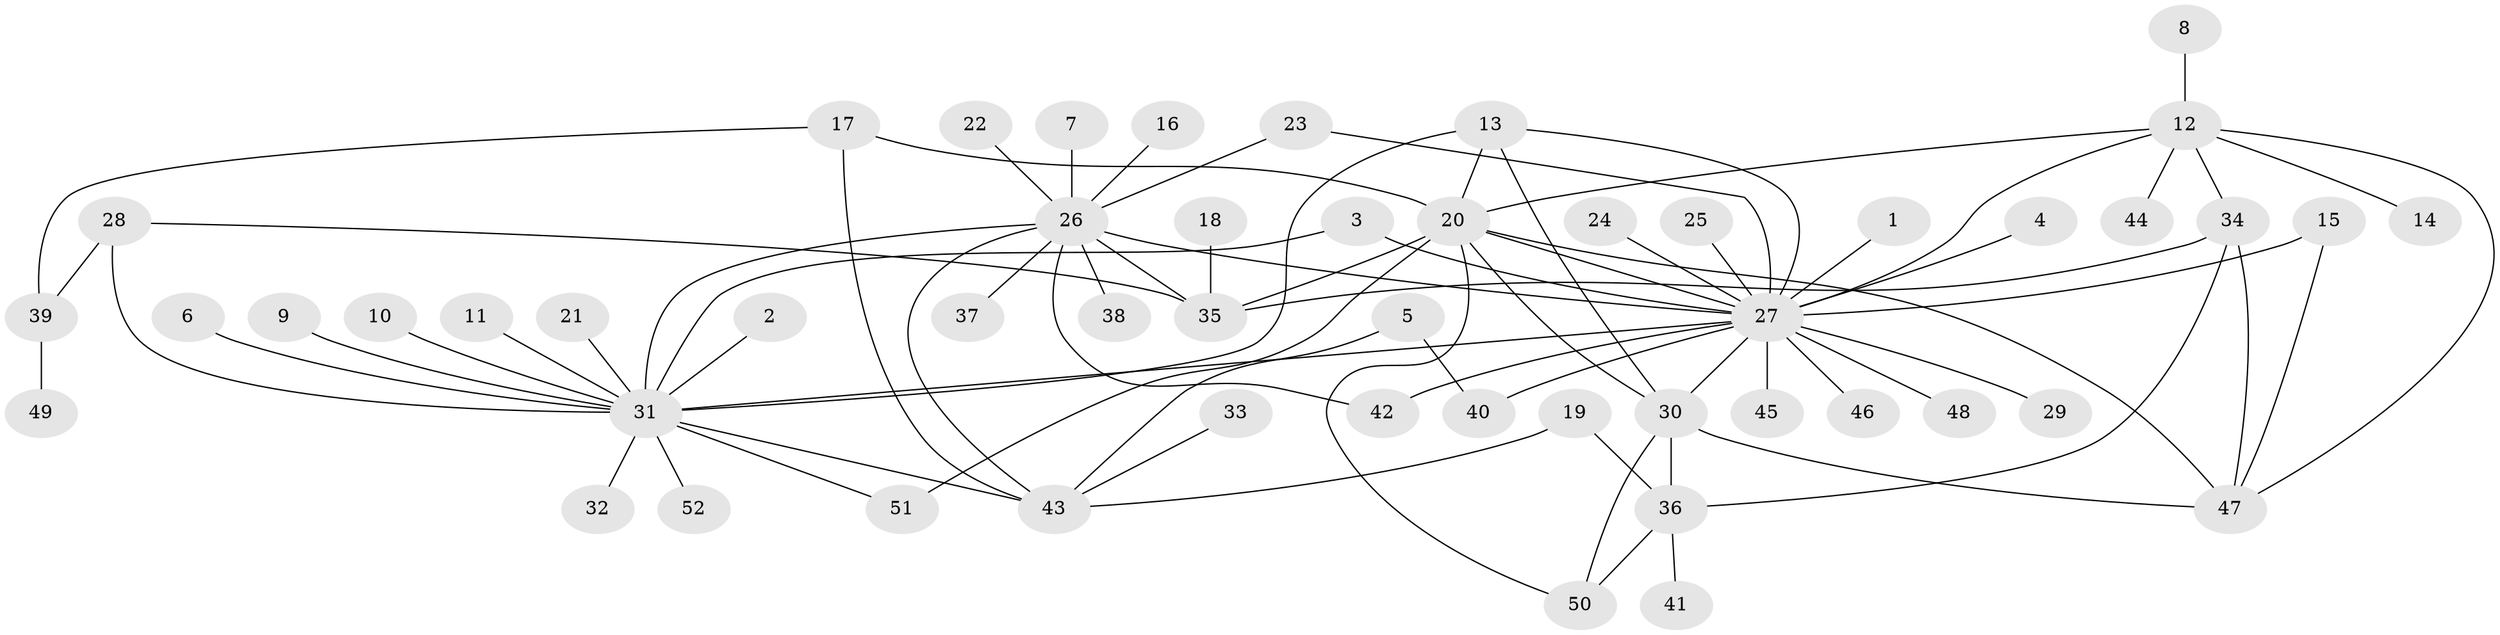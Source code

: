 // original degree distribution, {1: 0.5581395348837209, 26: 0.007751937984496124, 20: 0.007751937984496124, 2: 0.17054263565891473, 14: 0.007751937984496124, 6: 0.031007751937984496, 7: 0.007751937984496124, 5: 0.03875968992248062, 3: 0.09302325581395349, 9: 0.015503875968992248, 8: 0.015503875968992248, 4: 0.046511627906976744}
// Generated by graph-tools (version 1.1) at 2025/36/03/04/25 23:36:48]
// undirected, 52 vertices, 76 edges
graph export_dot {
  node [color=gray90,style=filled];
  1;
  2;
  3;
  4;
  5;
  6;
  7;
  8;
  9;
  10;
  11;
  12;
  13;
  14;
  15;
  16;
  17;
  18;
  19;
  20;
  21;
  22;
  23;
  24;
  25;
  26;
  27;
  28;
  29;
  30;
  31;
  32;
  33;
  34;
  35;
  36;
  37;
  38;
  39;
  40;
  41;
  42;
  43;
  44;
  45;
  46;
  47;
  48;
  49;
  50;
  51;
  52;
  1 -- 27 [weight=1.0];
  2 -- 31 [weight=1.0];
  3 -- 27 [weight=1.0];
  3 -- 31 [weight=1.0];
  4 -- 27 [weight=1.0];
  5 -- 40 [weight=1.0];
  5 -- 43 [weight=1.0];
  6 -- 31 [weight=1.0];
  7 -- 26 [weight=1.0];
  8 -- 12 [weight=1.0];
  9 -- 31 [weight=1.0];
  10 -- 31 [weight=1.0];
  11 -- 31 [weight=1.0];
  12 -- 14 [weight=1.0];
  12 -- 20 [weight=1.0];
  12 -- 27 [weight=2.0];
  12 -- 34 [weight=2.0];
  12 -- 44 [weight=1.0];
  12 -- 47 [weight=1.0];
  13 -- 20 [weight=1.0];
  13 -- 27 [weight=1.0];
  13 -- 30 [weight=1.0];
  13 -- 31 [weight=1.0];
  15 -- 27 [weight=1.0];
  15 -- 47 [weight=1.0];
  16 -- 26 [weight=1.0];
  17 -- 20 [weight=1.0];
  17 -- 39 [weight=1.0];
  17 -- 43 [weight=1.0];
  18 -- 35 [weight=1.0];
  19 -- 36 [weight=1.0];
  19 -- 43 [weight=1.0];
  20 -- 27 [weight=2.0];
  20 -- 30 [weight=1.0];
  20 -- 35 [weight=1.0];
  20 -- 47 [weight=2.0];
  20 -- 50 [weight=1.0];
  20 -- 51 [weight=1.0];
  21 -- 31 [weight=1.0];
  22 -- 26 [weight=1.0];
  23 -- 26 [weight=1.0];
  23 -- 27 [weight=1.0];
  24 -- 27 [weight=1.0];
  25 -- 27 [weight=1.0];
  26 -- 27 [weight=1.0];
  26 -- 31 [weight=1.0];
  26 -- 35 [weight=1.0];
  26 -- 37 [weight=1.0];
  26 -- 38 [weight=1.0];
  26 -- 42 [weight=1.0];
  26 -- 43 [weight=1.0];
  27 -- 29 [weight=1.0];
  27 -- 30 [weight=1.0];
  27 -- 31 [weight=1.0];
  27 -- 40 [weight=1.0];
  27 -- 42 [weight=1.0];
  27 -- 45 [weight=1.0];
  27 -- 46 [weight=1.0];
  27 -- 48 [weight=1.0];
  28 -- 31 [weight=1.0];
  28 -- 35 [weight=1.0];
  28 -- 39 [weight=1.0];
  30 -- 36 [weight=1.0];
  30 -- 47 [weight=1.0];
  30 -- 50 [weight=1.0];
  31 -- 32 [weight=1.0];
  31 -- 43 [weight=1.0];
  31 -- 51 [weight=1.0];
  31 -- 52 [weight=1.0];
  33 -- 43 [weight=1.0];
  34 -- 35 [weight=2.0];
  34 -- 36 [weight=1.0];
  34 -- 47 [weight=1.0];
  36 -- 41 [weight=1.0];
  36 -- 50 [weight=1.0];
  39 -- 49 [weight=1.0];
}
